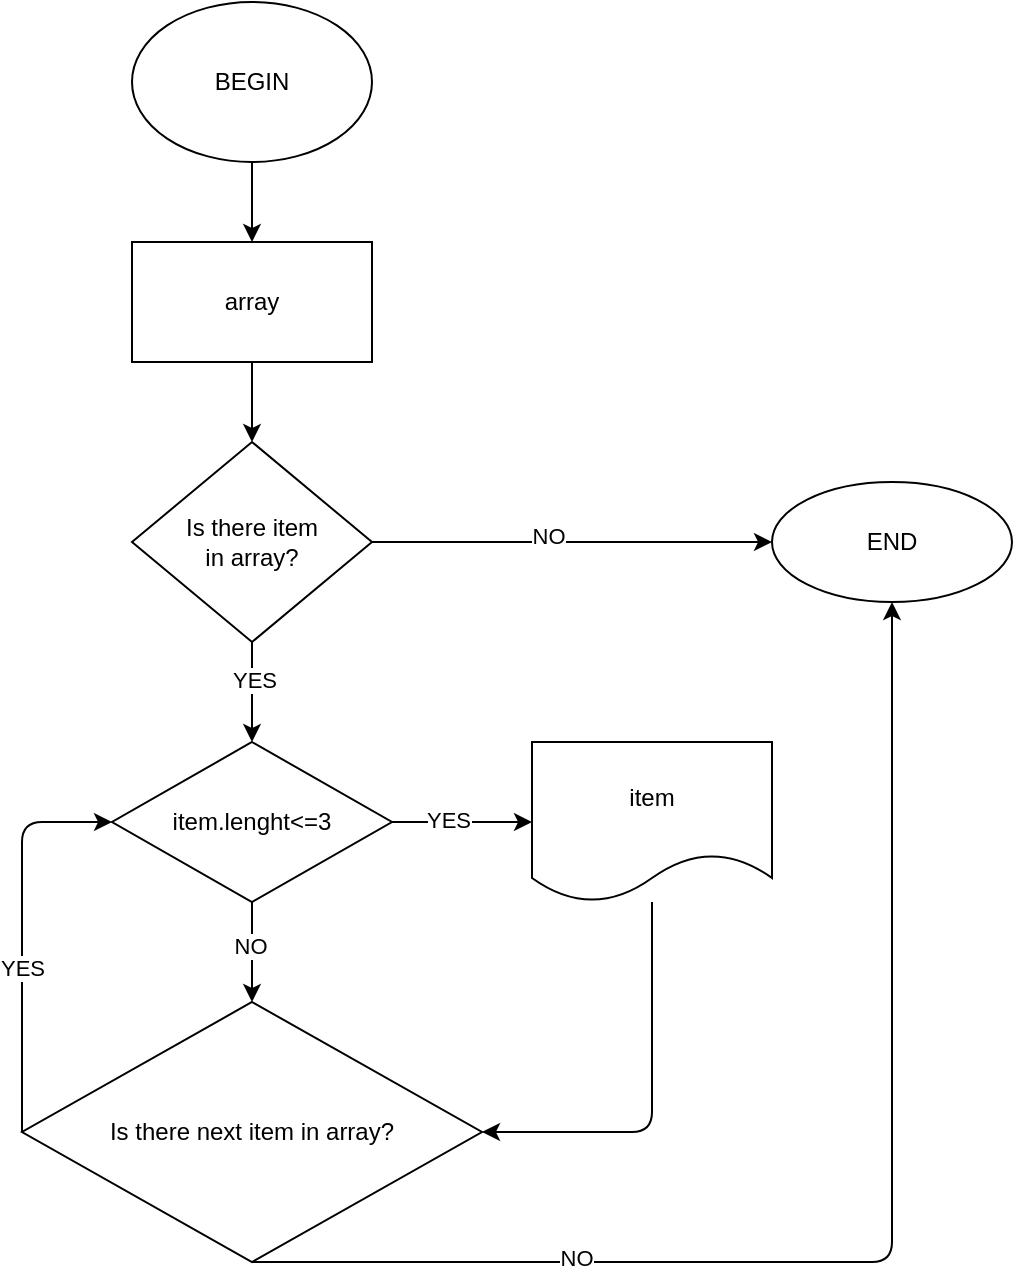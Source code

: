 <mxfile>
    <diagram id="ZwRLXWuxnNOW8WacHxg6" name="Страница 1">
        <mxGraphModel dx="726" dy="393" grid="1" gridSize="10" guides="1" tooltips="1" connect="1" arrows="1" fold="1" page="1" pageScale="1" pageWidth="827" pageHeight="1169" math="0" shadow="0">
            <root>
                <mxCell id="0"/>
                <mxCell id="1" parent="0"/>
                <mxCell id="vy7mxGbfanoLvA-VjqdM-3" value="" style="edgeStyle=orthogonalEdgeStyle;rounded=0;orthogonalLoop=1;jettySize=auto;html=1;" parent="1" source="vy7mxGbfanoLvA-VjqdM-1" target="vy7mxGbfanoLvA-VjqdM-2" edge="1">
                    <mxGeometry relative="1" as="geometry"/>
                </mxCell>
                <mxCell id="vy7mxGbfanoLvA-VjqdM-1" value="BEGIN" style="ellipse;whiteSpace=wrap;html=1;" parent="1" vertex="1">
                    <mxGeometry x="280" y="10" width="120" height="80" as="geometry"/>
                </mxCell>
                <mxCell id="vy7mxGbfanoLvA-VjqdM-5" value="" style="edgeStyle=orthogonalEdgeStyle;rounded=0;orthogonalLoop=1;jettySize=auto;html=1;" parent="1" source="vy7mxGbfanoLvA-VjqdM-2" target="vy7mxGbfanoLvA-VjqdM-4" edge="1">
                    <mxGeometry relative="1" as="geometry"/>
                </mxCell>
                <mxCell id="vy7mxGbfanoLvA-VjqdM-2" value="array" style="whiteSpace=wrap;html=1;" parent="1" vertex="1">
                    <mxGeometry x="280" y="130" width="120" height="60" as="geometry"/>
                </mxCell>
                <mxCell id="vy7mxGbfanoLvA-VjqdM-7" value="" style="edgeStyle=orthogonalEdgeStyle;rounded=0;orthogonalLoop=1;jettySize=auto;html=1;" parent="1" source="vy7mxGbfanoLvA-VjqdM-4" target="vy7mxGbfanoLvA-VjqdM-6" edge="1">
                    <mxGeometry relative="1" as="geometry"/>
                </mxCell>
                <mxCell id="vy7mxGbfanoLvA-VjqdM-10" value="YES" style="edgeLabel;html=1;align=center;verticalAlign=middle;resizable=0;points=[];" parent="vy7mxGbfanoLvA-VjqdM-7" vertex="1" connectable="0">
                    <mxGeometry x="-0.24" y="1" relative="1" as="geometry">
                        <mxPoint as="offset"/>
                    </mxGeometry>
                </mxCell>
                <mxCell id="vy7mxGbfanoLvA-VjqdM-16" value="" style="edgeStyle=orthogonalEdgeStyle;rounded=0;orthogonalLoop=1;jettySize=auto;html=1;" parent="1" source="vy7mxGbfanoLvA-VjqdM-4" target="vy7mxGbfanoLvA-VjqdM-15" edge="1">
                    <mxGeometry relative="1" as="geometry"/>
                </mxCell>
                <mxCell id="vy7mxGbfanoLvA-VjqdM-17" value="NO" style="edgeLabel;html=1;align=center;verticalAlign=middle;resizable=0;points=[];" parent="vy7mxGbfanoLvA-VjqdM-16" vertex="1" connectable="0">
                    <mxGeometry x="-0.125" y="3" relative="1" as="geometry">
                        <mxPoint as="offset"/>
                    </mxGeometry>
                </mxCell>
                <mxCell id="vy7mxGbfanoLvA-VjqdM-4" value="Is there item&lt;br&gt;in array?" style="rhombus;whiteSpace=wrap;html=1;" parent="1" vertex="1">
                    <mxGeometry x="280" y="230" width="120" height="100" as="geometry"/>
                </mxCell>
                <mxCell id="vy7mxGbfanoLvA-VjqdM-9" value="" style="edgeStyle=orthogonalEdgeStyle;rounded=0;orthogonalLoop=1;jettySize=auto;html=1;" parent="1" source="vy7mxGbfanoLvA-VjqdM-6" target="vy7mxGbfanoLvA-VjqdM-8" edge="1">
                    <mxGeometry relative="1" as="geometry"/>
                </mxCell>
                <mxCell id="vy7mxGbfanoLvA-VjqdM-11" value="YES" style="edgeLabel;html=1;align=center;verticalAlign=middle;resizable=0;points=[];" parent="vy7mxGbfanoLvA-VjqdM-9" vertex="1" connectable="0">
                    <mxGeometry x="-0.2" y="1" relative="1" as="geometry">
                        <mxPoint as="offset"/>
                    </mxGeometry>
                </mxCell>
                <mxCell id="3" value="" style="edgeStyle=none;html=1;" edge="1" parent="1" source="vy7mxGbfanoLvA-VjqdM-6" target="2">
                    <mxGeometry relative="1" as="geometry"/>
                </mxCell>
                <mxCell id="4" value="NO" style="edgeLabel;html=1;align=center;verticalAlign=middle;resizable=0;points=[];" vertex="1" connectable="0" parent="3">
                    <mxGeometry x="-0.135" y="-1" relative="1" as="geometry">
                        <mxPoint as="offset"/>
                    </mxGeometry>
                </mxCell>
                <mxCell id="vy7mxGbfanoLvA-VjqdM-6" value="item.lenght&amp;lt;=3" style="rhombus;whiteSpace=wrap;html=1;" parent="1" vertex="1">
                    <mxGeometry x="270" y="380" width="140" height="80" as="geometry"/>
                </mxCell>
                <mxCell id="7" style="edgeStyle=none;html=1;entryX=1;entryY=0.5;entryDx=0;entryDy=0;" edge="1" parent="1" source="vy7mxGbfanoLvA-VjqdM-8" target="2">
                    <mxGeometry relative="1" as="geometry">
                        <Array as="points">
                            <mxPoint x="540" y="575"/>
                        </Array>
                    </mxGeometry>
                </mxCell>
                <mxCell id="vy7mxGbfanoLvA-VjqdM-8" value="item" style="shape=document;whiteSpace=wrap;html=1;boundedLbl=1;" parent="1" vertex="1">
                    <mxGeometry x="480" y="380" width="120" height="80" as="geometry"/>
                </mxCell>
                <mxCell id="vy7mxGbfanoLvA-VjqdM-15" value="END" style="ellipse;whiteSpace=wrap;html=1;" parent="1" vertex="1">
                    <mxGeometry x="600" y="250" width="120" height="60" as="geometry"/>
                </mxCell>
                <mxCell id="5" style="edgeStyle=none;html=1;exitX=0;exitY=0.5;exitDx=0;exitDy=0;entryX=0;entryY=0.5;entryDx=0;entryDy=0;" edge="1" parent="1" source="2" target="vy7mxGbfanoLvA-VjqdM-6">
                    <mxGeometry relative="1" as="geometry">
                        <mxPoint x="260" y="420" as="targetPoint"/>
                        <Array as="points">
                            <mxPoint x="225" y="420"/>
                        </Array>
                    </mxGeometry>
                </mxCell>
                <mxCell id="6" value="YES" style="edgeLabel;html=1;align=center;verticalAlign=middle;resizable=0;points=[];" vertex="1" connectable="0" parent="5">
                    <mxGeometry x="-0.18" relative="1" as="geometry">
                        <mxPoint as="offset"/>
                    </mxGeometry>
                </mxCell>
                <mxCell id="8" style="edgeStyle=none;html=1;exitX=0.5;exitY=1;exitDx=0;exitDy=0;entryX=0.5;entryY=1;entryDx=0;entryDy=0;" edge="1" parent="1" source="2" target="vy7mxGbfanoLvA-VjqdM-15">
                    <mxGeometry relative="1" as="geometry">
                        <mxPoint x="660" y="410" as="targetPoint"/>
                        <Array as="points">
                            <mxPoint x="660" y="640"/>
                        </Array>
                    </mxGeometry>
                </mxCell>
                <mxCell id="9" value="NO" style="edgeLabel;html=1;align=center;verticalAlign=middle;resizable=0;points=[];" vertex="1" connectable="0" parent="8">
                    <mxGeometry x="-0.502" y="2" relative="1" as="geometry">
                        <mxPoint as="offset"/>
                    </mxGeometry>
                </mxCell>
                <mxCell id="2" value="Is there next item in array?" style="rhombus;whiteSpace=wrap;html=1;" vertex="1" parent="1">
                    <mxGeometry x="225" y="510" width="230" height="130" as="geometry"/>
                </mxCell>
            </root>
        </mxGraphModel>
    </diagram>
</mxfile>